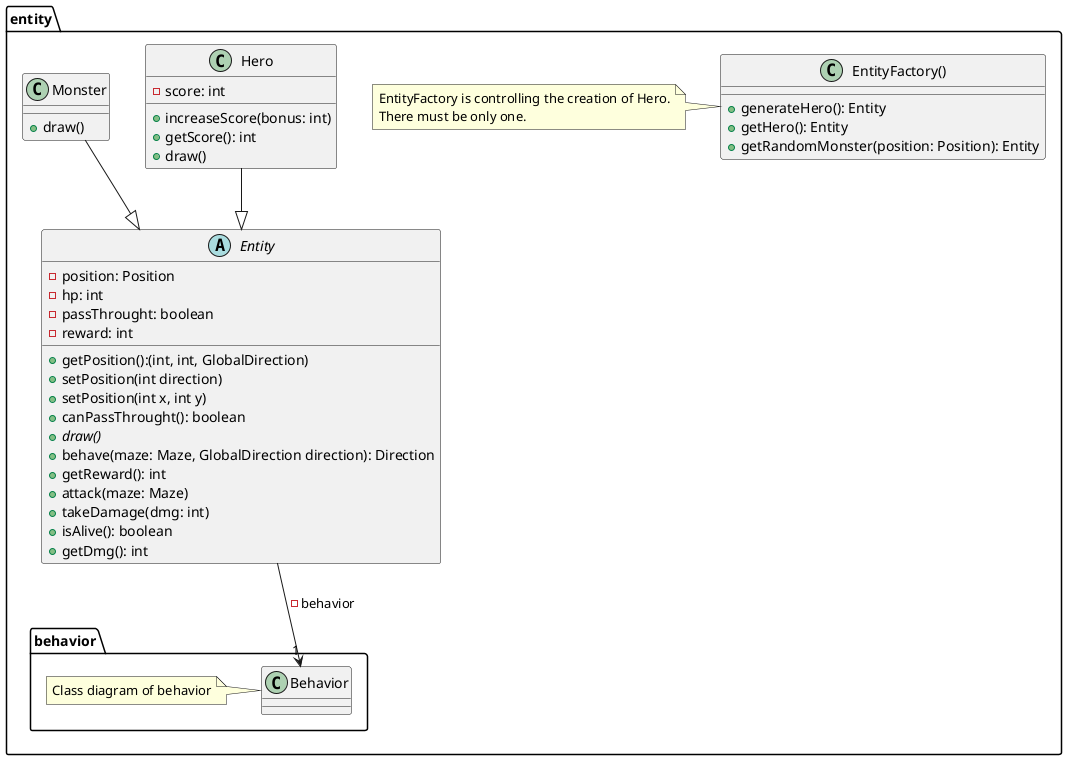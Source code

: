 @startuml

package entity{

    abstract Entity{
        - position: Position
        - hp: int
        - passThrought: boolean
        - reward: int
        + getPosition():(int, int, GlobalDirection)
        + setPosition(int direction)
        + setPosition(int x, int y)
        + canPassThrought(): boolean
        + {abstract} draw()
        + behave(maze: Maze, GlobalDirection direction): Direction
        + getReward(): int
        + attack(maze: Maze)
        + takeDamage(dmg: int)
        + isAlive(): boolean
        + getDmg(): int
    }

    class Hero {
        - score: int
        + increaseScore(bonus: int)
        + getScore(): int
        + draw()
    }

    class Monster{
        + draw()
    }

    package behavior{

        class Behavior{

        }

        note left: Class diagram of behavior

    }

    class EntityFactory(){
        + generateHero(): Entity
        + getHero(): Entity
        + getRandomMonster(position: Position): Entity
    }

    note left: EntityFactory is controlling the creation of Hero.\nThere must be only one.

}



Hero --|> Entity
Monster --|> Entity
Entity --> "1" Behavior: - behavior

@enduml